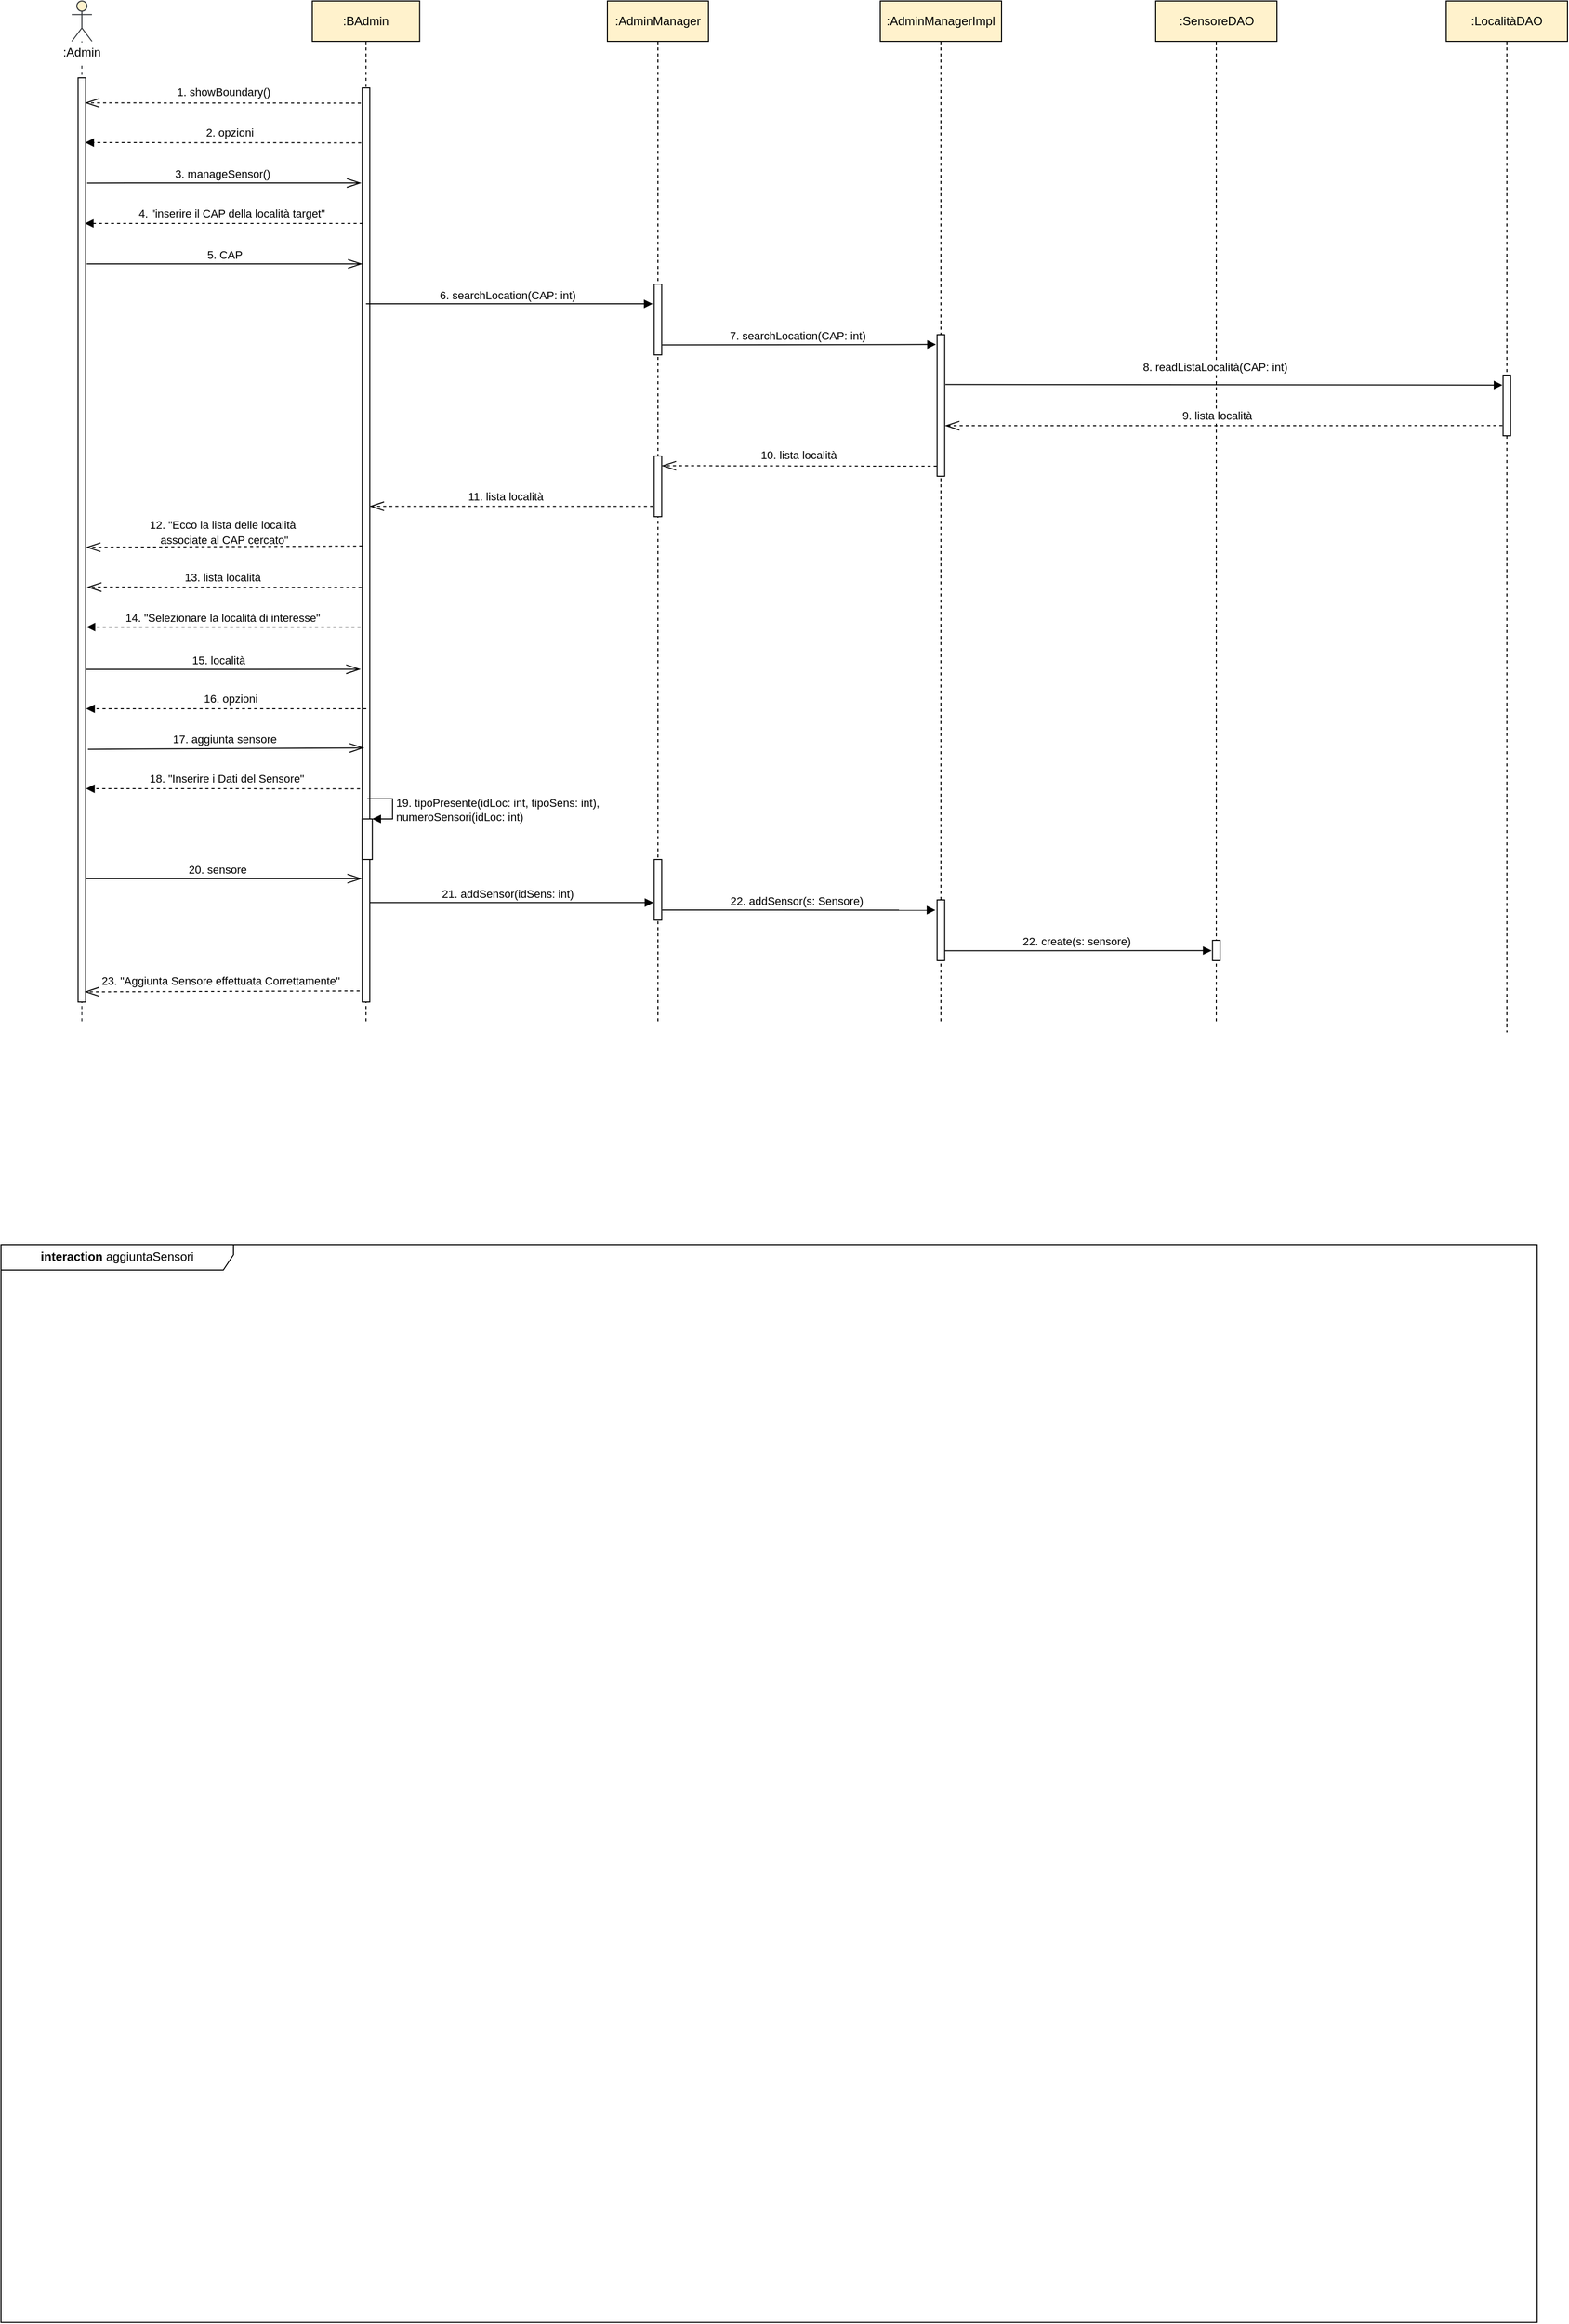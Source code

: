 <mxfile version="13.9.9" type="device"><diagram id="MIO8tU1UEvl1B__BIQpK" name="Page-1"><mxGraphModel dx="487" dy="2620" grid="1" gridSize="10" guides="1" tooltips="1" connect="1" arrows="1" fold="1" page="1" pageScale="1" pageWidth="827" pageHeight="1169" math="0" shadow="0"><root><mxCell id="0"/><mxCell id="1" parent="0"/><mxCell id="cHTw7cWwWCNKsHaCHmLI-3" value="20. sensore" style="html=1;verticalAlign=bottom;startArrow=none;endArrow=openThin;startSize=6;startFill=0;endFill=0;endSize=12;entryX=-0.074;entryY=0.865;entryDx=0;entryDy=0;entryPerimeter=0;" parent="1" edge="1" target="G9lwZyFuJhlaBsqSDDI3-2" source="G9lwZyFuJhlaBsqSDDI3-3"><mxGeometry x="-0.036" relative="1" as="geometry"><mxPoint x="167.153" y="-1369.846" as="sourcePoint"/><mxPoint x="438.54" y="-1370.002" as="targetPoint"/><mxPoint as="offset"/></mxGeometry></mxCell><mxCell id="cHTw7cWwWCNKsHaCHmLI-4" value="21. addSensor(idSens: int)" style="html=1;verticalAlign=bottom;startArrow=none;endArrow=block;startSize=8;startFill=0;entryX=-0.102;entryY=0.711;entryDx=0;entryDy=0;entryPerimeter=0;" parent="1" target="cHTw7cWwWCNKsHaCHmLI-9" edge="1" source="G9lwZyFuJhlaBsqSDDI3-1"><mxGeometry x="-0.016" relative="1" as="geometry"><mxPoint x="445.33" y="-1360.368" as="sourcePoint"/><mxPoint x="720" y="-1328" as="targetPoint"/><mxPoint as="offset"/></mxGeometry></mxCell><mxCell id="rmbDMf8Knu9Bs0dGR5aB-5" value="&lt;b&gt;interaction &lt;/b&gt;aggiuntaSensori" style="shape=umlFrame;whiteSpace=wrap;html=1;width=230;height=25;" parent="1" vertex="1"><mxGeometry x="80" y="-990" width="1520" height="1065.84" as="geometry"/></mxCell><mxCell id="G9lwZyFuJhlaBsqSDDI3-12" value=":SensoreDAO" style="shape=umlLifeline;perimeter=lifelinePerimeter;whiteSpace=wrap;html=1;container=1;collapsible=0;recursiveResize=0;outlineConnect=0;fillColor=#FFF2CC;" parent="1" vertex="1"><mxGeometry x="1222.5" y="-2220" width="120" height="1010" as="geometry"/></mxCell><mxCell id="cHTw7cWwWCNKsHaCHmLI-11" value="" style="html=1;points=[];perimeter=orthogonalPerimeter;fillColor=#ffffff;" parent="G9lwZyFuJhlaBsqSDDI3-12" vertex="1"><mxGeometry x="56.25" y="929" width="7.5" height="20" as="geometry"/></mxCell><mxCell id="G9lwZyFuJhlaBsqSDDI3-1" value=":BAdmin" style="shape=umlLifeline;perimeter=lifelinePerimeter;whiteSpace=wrap;html=1;container=1;collapsible=0;recursiveResize=0;outlineConnect=0;fillColor=#FFF2CC;" parent="1" vertex="1"><mxGeometry x="388" y="-2220" width="106.25" height="1010" as="geometry"/></mxCell><mxCell id="G9lwZyFuJhlaBsqSDDI3-2" value="" style="html=1;points=[];perimeter=orthogonalPerimeter;fillColor=#ffffff;" parent="G9lwZyFuJhlaBsqSDDI3-1" vertex="1"><mxGeometry x="49.38" y="86" width="7.5" height="904" as="geometry"/></mxCell><mxCell id="39YFkt2ayaPyvaHivTOT-1" value="" style="html=1;points=[];perimeter=orthogonalPerimeter;" vertex="1" parent="G9lwZyFuJhlaBsqSDDI3-1"><mxGeometry x="49.38" y="809" width="10" height="40" as="geometry"/></mxCell><mxCell id="39YFkt2ayaPyvaHivTOT-2" value="19. tipoPresente(idLoc: int, tipoSens: int),&lt;br&gt;numeroSensori(idLoc: int)" style="edgeStyle=orthogonalEdgeStyle;html=1;align=left;spacingLeft=2;endArrow=block;rounded=0;entryX=1;entryY=0;" edge="1" target="39YFkt2ayaPyvaHivTOT-1" parent="G9lwZyFuJhlaBsqSDDI3-1"><mxGeometry x="0.108" relative="1" as="geometry"><mxPoint x="54.38" y="789" as="sourcePoint"/><Array as="points"><mxPoint x="79.38" y="789"/></Array><mxPoint as="offset"/></mxGeometry></mxCell><mxCell id="G9lwZyFuJhlaBsqSDDI3-3" value="" style="shape=umlLifeline;participant=umlActor;perimeter=lifelinePerimeter;whiteSpace=wrap;html=1;container=1;collapsible=0;recursiveResize=0;verticalAlign=top;spacingTop=36;outlineConnect=0;strokeColor=#36393d;fillColor=#FFF2CC;" parent="1" vertex="1"><mxGeometry x="150" y="-2220" width="20" height="1010" as="geometry"/></mxCell><mxCell id="G9lwZyFuJhlaBsqSDDI3-4" value="" style="html=1;points=[];perimeter=orthogonalPerimeter;fillColor=#ffffff;" parent="G9lwZyFuJhlaBsqSDDI3-3" vertex="1"><mxGeometry x="6.25" y="76" width="7.5" height="914" as="geometry"/></mxCell><mxCell id="G9lwZyFuJhlaBsqSDDI3-5" value=":Admin" style="text;html=1;strokeColor=none;align=center;verticalAlign=middle;whiteSpace=wrap;rounded=0;fillColor=#ffffff;" parent="1" vertex="1"><mxGeometry x="130" y="-2179" width="60" height="20" as="geometry"/></mxCell><mxCell id="G9lwZyFuJhlaBsqSDDI3-6" value=":AdminManagerImpl" style="shape=umlLifeline;perimeter=lifelinePerimeter;whiteSpace=wrap;html=1;container=1;collapsible=0;recursiveResize=0;outlineConnect=0;fillColor=#FFF2CC;" parent="1" vertex="1"><mxGeometry x="950" y="-2220" width="120" height="1010" as="geometry"/></mxCell><mxCell id="bMFhHw-KfTWZsiqJQLG--1" value="" style="html=1;points=[];perimeter=orthogonalPerimeter;fillColor=#ffffff;" parent="G9lwZyFuJhlaBsqSDDI3-6" vertex="1"><mxGeometry x="56.25" y="330" width="7.5" height="140" as="geometry"/></mxCell><mxCell id="cHTw7cWwWCNKsHaCHmLI-10" value="" style="html=1;points=[];perimeter=orthogonalPerimeter;fillColor=#ffffff;" parent="G9lwZyFuJhlaBsqSDDI3-6" vertex="1"><mxGeometry x="56.25" y="889" width="7.5" height="60" as="geometry"/></mxCell><mxCell id="G9lwZyFuJhlaBsqSDDI3-9" value=":AdminManager" style="shape=umlLifeline;perimeter=lifelinePerimeter;whiteSpace=wrap;html=1;container=1;collapsible=0;recursiveResize=0;outlineConnect=0;fillColor=#FFF2CC;" parent="1" vertex="1"><mxGeometry x="680" y="-2220" width="100" height="1010" as="geometry"/></mxCell><mxCell id="rmbDMf8Knu9Bs0dGR5aB-24" value="" style="html=1;points=[];perimeter=orthogonalPerimeter;fillColor=#ffffff;" parent="G9lwZyFuJhlaBsqSDDI3-9" vertex="1"><mxGeometry x="46.25" y="280" width="7.5" height="70" as="geometry"/></mxCell><mxCell id="bMFhHw-KfTWZsiqJQLG--2" value="" style="html=1;points=[];perimeter=orthogonalPerimeter;fillColor=#ffffff;" parent="G9lwZyFuJhlaBsqSDDI3-9" vertex="1"><mxGeometry x="46.25" y="450" width="7.5" height="60" as="geometry"/></mxCell><mxCell id="cHTw7cWwWCNKsHaCHmLI-9" value="" style="html=1;points=[];perimeter=orthogonalPerimeter;fillColor=#ffffff;" parent="G9lwZyFuJhlaBsqSDDI3-9" vertex="1"><mxGeometry x="46.25" y="849" width="7.5" height="60" as="geometry"/></mxCell><mxCell id="rmbDMf8Knu9Bs0dGR5aB-1" value="&lt;span style=&quot;font-size: 11px&quot;&gt;1. showBoundary()&lt;/span&gt;" style="text;html=1;align=center;verticalAlign=middle;resizable=0;points=[];autosize=1;" parent="1" vertex="1"><mxGeometry x="244.68" y="-2140" width="110" height="20" as="geometry"/></mxCell><mxCell id="rmbDMf8Knu9Bs0dGR5aB-2" value="" style="endArrow=openThin;dashed=1;endFill=0;endSize=12;html=1;entryX=0.974;entryY=0.698;entryDx=0;entryDy=0;entryPerimeter=0;startSize=8;" parent="1" edge="1"><mxGeometry width="160" relative="1" as="geometry"><mxPoint x="436" y="-2119" as="sourcePoint"/><mxPoint x="163.235" y="-2119.26" as="targetPoint"/><Array as="points"/></mxGeometry></mxCell><mxCell id="rmbDMf8Knu9Bs0dGR5aB-3" value="&lt;span style=&quot;font-size: 11px&quot;&gt;2. opzioni&lt;/span&gt;" style="text;html=1;align=center;verticalAlign=middle;resizable=0;points=[];autosize=1;" parent="1" vertex="1"><mxGeometry x="276.13" y="-2100" width="60" height="20" as="geometry"/></mxCell><mxCell id="rmbDMf8Knu9Bs0dGR5aB-4" value="" style="endArrow=block;dashed=1;endFill=1;endSize=6;html=1;startSize=8;exitX=-0.14;exitY=0.06;exitDx=0;exitDy=0;exitPerimeter=0;" parent="1" source="G9lwZyFuJhlaBsqSDDI3-2" edge="1"><mxGeometry width="160" relative="1" as="geometry"><mxPoint x="430" y="-2080" as="sourcePoint"/><mxPoint x="163.43" y="-2080" as="targetPoint"/><Array as="points"/></mxGeometry></mxCell><mxCell id="rmbDMf8Knu9Bs0dGR5aB-6" value="" style="endArrow=openThin;dashed=1;endFill=0;endSize=12;html=1;exitX=-0.156;exitY=0.885;exitDx=0;exitDy=0;exitPerimeter=0;entryX=1.078;entryY=0.508;entryDx=0;entryDy=0;entryPerimeter=0;" parent="1" target="G9lwZyFuJhlaBsqSDDI3-4" edge="1"><mxGeometry width="160" relative="1" as="geometry"><mxPoint x="437.42" y="-1680.96" as="sourcePoint"/><mxPoint x="170" y="-1681" as="targetPoint"/><Array as="points"/></mxGeometry></mxCell><mxCell id="rmbDMf8Knu9Bs0dGR5aB-7" value="&lt;span style=&quot;font-size: 11px&quot;&gt;13. lista località&lt;/span&gt;" style="text;html=1;align=center;verticalAlign=middle;resizable=0;points=[];autosize=1;" parent="1" vertex="1"><mxGeometry x="253.5" y="-1660" width="90" height="20" as="geometry"/></mxCell><mxCell id="rmbDMf8Knu9Bs0dGR5aB-8" value="&lt;font style=&quot;font-size: 11px&quot;&gt;12. &quot;Ecco la lista delle località&lt;br&gt;&amp;nbsp;associate al CAP cercato&quot;&lt;/font&gt;" style="text;html=1;align=center;verticalAlign=middle;resizable=0;points=[];autosize=1;" parent="1" vertex="1"><mxGeometry x="218.59" y="-1710" width="160" height="30" as="geometry"/></mxCell><mxCell id="rmbDMf8Knu9Bs0dGR5aB-9" value="" style="endArrow=openThin;dashed=1;endFill=0;endSize=12;html=1;entryX=1.211;entryY=0.551;entryDx=0;entryDy=0;entryPerimeter=0;" parent="1" target="G9lwZyFuJhlaBsqSDDI3-4" edge="1"><mxGeometry width="160" relative="1" as="geometry"><mxPoint x="436.72" y="-1640" as="sourcePoint"/><mxPoint x="170" y="-1640" as="targetPoint"/><Array as="points"/></mxGeometry></mxCell><mxCell id="rmbDMf8Knu9Bs0dGR5aB-10" value="&lt;span style=&quot;font-size: 11px&quot;&gt;14. &quot;Selezionare la località di interesse&quot;&lt;/span&gt;" style="text;html=1;align=center;verticalAlign=middle;resizable=0;points=[];autosize=1;" parent="1" vertex="1"><mxGeometry x="193.89" y="-1620" width="210" height="20" as="geometry"/></mxCell><mxCell id="rmbDMf8Knu9Bs0dGR5aB-11" value="" style="endArrow=block;dashed=1;endFill=1;endSize=6;html=1;startSize=8;entryX=1.12;entryY=0.341;entryDx=0;entryDy=0;entryPerimeter=0;exitX=-0.222;exitY=0.337;exitDx=0;exitDy=0;exitPerimeter=0;" parent="1" edge="1"><mxGeometry width="160" relative="1" as="geometry"><mxPoint x="435.715" y="-1600.712" as="sourcePoint"/><mxPoint x="164.65" y="-1600.806" as="targetPoint"/><Array as="points"/></mxGeometry></mxCell><mxCell id="rmbDMf8Knu9Bs0dGR5aB-12" value="15. località" style="html=1;verticalAlign=bottom;startArrow=none;endArrow=openThin;startSize=6;startFill=0;endFill=0;endSize=12;entryX=-0.24;entryY=0.362;entryDx=0;entryDy=0;entryPerimeter=0;exitX=1.059;exitY=0.366;exitDx=0;exitDy=0;exitPerimeter=0;" parent="1" edge="1"><mxGeometry x="-0.036" relative="1" as="geometry"><mxPoint x="164.192" y="-1558.956" as="sourcePoint"/><mxPoint x="435.58" y="-1559.112" as="targetPoint"/><mxPoint as="offset"/></mxGeometry></mxCell><mxCell id="rmbDMf8Knu9Bs0dGR5aB-13" value="3. manageSensor()" style="html=1;verticalAlign=bottom;startArrow=none;endArrow=openThin;startSize=6;startFill=0;endFill=0;endSize=12;exitX=1.011;exitY=0.616;exitDx=0;exitDy=0;exitPerimeter=0;entryX=-0.151;entryY=0.104;entryDx=0;entryDy=0;entryPerimeter=0;" parent="1" target="G9lwZyFuJhlaBsqSDDI3-2" edge="1"><mxGeometry x="-0.016" relative="1" as="geometry"><mxPoint x="165.182" y="-2039.936" as="sourcePoint"/><mxPoint x="430" y="-2040" as="targetPoint"/><mxPoint as="offset"/></mxGeometry></mxCell><mxCell id="rmbDMf8Knu9Bs0dGR5aB-14" value="" style="endArrow=block;dashed=1;endFill=1;endSize=6;html=1;startSize=8;" parent="1" edge="1"><mxGeometry width="160" relative="1" as="geometry"><mxPoint x="437.85" y="-2000" as="sourcePoint"/><mxPoint x="163" y="-2000" as="targetPoint"/><Array as="points"/></mxGeometry></mxCell><mxCell id="rmbDMf8Knu9Bs0dGR5aB-15" value="&lt;font style=&quot;font-size: 11px&quot;&gt;4. &quot;inserire il CAP della località target&quot;&lt;/font&gt;" style="text;html=1;align=center;verticalAlign=middle;resizable=0;points=[];autosize=1;" parent="1" vertex="1"><mxGeometry x="207.85" y="-2020" width="200" height="20" as="geometry"/></mxCell><mxCell id="rmbDMf8Knu9Bs0dGR5aB-16" value="5. CAP" style="html=1;verticalAlign=bottom;startArrow=none;endArrow=openThin;startSize=6;startFill=0;endFill=0;endSize=12;exitX=1.051;exitY=0.96;exitDx=0;exitDy=0;exitPerimeter=0;" parent="1" target="G9lwZyFuJhlaBsqSDDI3-2" edge="1"><mxGeometry relative="1" as="geometry"><mxPoint x="164.812" y="-1960" as="sourcePoint"/><mxPoint x="430" y="-1960" as="targetPoint"/></mxGeometry></mxCell><mxCell id="rmbDMf8Knu9Bs0dGR5aB-17" value="6. searchLocation(CAP: int)" style="html=1;verticalAlign=bottom;startArrow=none;endArrow=block;startSize=8;startFill=0;entryX=-0.204;entryY=0.279;entryDx=0;entryDy=0;entryPerimeter=0;" parent="1" source="G9lwZyFuJhlaBsqSDDI3-1" target="rmbDMf8Knu9Bs0dGR5aB-24" edge="1"><mxGeometry x="-0.016" relative="1" as="geometry"><mxPoint x="441" y="-1920" as="sourcePoint"/><mxPoint x="720" y="-1920" as="targetPoint"/><mxPoint as="offset"/></mxGeometry></mxCell><mxCell id="ITTOXr6hJLyAkhKBjWgu-2" value="7. searchLocation(CAP: int)" style="html=1;verticalAlign=bottom;startArrow=none;endArrow=block;startSize=8;startFill=0;exitX=1.061;exitY=0.859;exitDx=0;exitDy=0;exitPerimeter=0;entryX=-0.16;entryY=0.069;entryDx=0;entryDy=0;entryPerimeter=0;" parent="1" source="rmbDMf8Knu9Bs0dGR5aB-24" target="bMFhHw-KfTWZsiqJQLG--1" edge="1"><mxGeometry x="-0.016" relative="1" as="geometry"><mxPoint x="740" y="-1880" as="sourcePoint"/><mxPoint x="1000" y="-1880" as="targetPoint"/><mxPoint as="offset"/></mxGeometry></mxCell><mxCell id="ITTOXr6hJLyAkhKBjWgu-3" value="8. readListaLocalità(CAP: int)" style="html=1;verticalAlign=bottom;startArrow=none;endArrow=block;startSize=8;startFill=0;entryX=-0.079;entryY=0.164;entryDx=0;entryDy=0;entryPerimeter=0;exitX=1.1;exitY=0.352;exitDx=0;exitDy=0;exitPerimeter=0;" parent="1" source="bMFhHw-KfTWZsiqJQLG--1" target="ITTOXr6hJLyAkhKBjWgu-5" edge="1"><mxGeometry x="-0.035" y="9" relative="1" as="geometry"><mxPoint x="1020" y="-1841" as="sourcePoint"/><mxPoint x="1280.0" y="-1841.18" as="targetPoint"/><mxPoint as="offset"/></mxGeometry></mxCell><mxCell id="ITTOXr6hJLyAkhKBjWgu-4" value=":LocalitàDAO" style="shape=umlLifeline;perimeter=lifelinePerimeter;whiteSpace=wrap;html=1;container=1;collapsible=0;recursiveResize=0;outlineConnect=0;fillColor=#FFF2CC;" parent="1" vertex="1"><mxGeometry x="1510" y="-2220" width="120" height="1020" as="geometry"/></mxCell><mxCell id="ITTOXr6hJLyAkhKBjWgu-5" value="" style="html=1;points=[];perimeter=orthogonalPerimeter;fillColor=#ffffff;" parent="ITTOXr6hJLyAkhKBjWgu-4" vertex="1"><mxGeometry x="56.25" y="370" width="7.5" height="60" as="geometry"/></mxCell><mxCell id="ITTOXr6hJLyAkhKBjWgu-8" value="" style="endArrow=openThin;dashed=1;endFill=0;endSize=12;html=1;entryX=1.018;entryY=0.16;entryDx=0;entryDy=0;entryPerimeter=0;exitX=-0.055;exitY=0.929;exitDx=0;exitDy=0;exitPerimeter=0;" parent="1" source="bMFhHw-KfTWZsiqJQLG--1" target="bMFhHw-KfTWZsiqJQLG--2" edge="1"><mxGeometry width="160" relative="1" as="geometry"><mxPoint x="1002.995" y="-1760.83" as="sourcePoint"/><mxPoint x="738.347" y="-1760.365" as="targetPoint"/><Array as="points"/></mxGeometry></mxCell><mxCell id="ITTOXr6hJLyAkhKBjWgu-9" value="&lt;font style=&quot;font-size: 11px&quot;&gt;10. lista località&lt;/font&gt;" style="text;html=1;align=center;verticalAlign=middle;resizable=0;points=[];autosize=1;" parent="1" vertex="1"><mxGeometry x="824.02" y="-1780.84" width="90" height="20" as="geometry"/></mxCell><mxCell id="ITTOXr6hJLyAkhKBjWgu-6" value="" style="endArrow=openThin;dashed=1;endFill=0;endSize=12;html=1;exitX=-0.092;exitY=0.832;exitDx=0;exitDy=0;exitPerimeter=0;entryX=1.064;entryY=0.643;entryDx=0;entryDy=0;entryPerimeter=0;" parent="1" source="ITTOXr6hJLyAkhKBjWgu-5" target="bMFhHw-KfTWZsiqJQLG--1" edge="1"><mxGeometry width="160" relative="1" as="geometry"><mxPoint x="1560" y="-1801" as="sourcePoint"/><mxPoint x="1020" y="-1800" as="targetPoint"/><Array as="points"/></mxGeometry></mxCell><mxCell id="ITTOXr6hJLyAkhKBjWgu-7" value="&lt;font style=&quot;font-size: 11px ; background-color: rgb(255 , 255 , 255)&quot;&gt;9. lista località&lt;/font&gt;" style="text;html=1;align=center;verticalAlign=middle;resizable=0;points=[];autosize=1;" parent="1" vertex="1"><mxGeometry x="1242.5" y="-1820" width="80" height="20" as="geometry"/></mxCell><mxCell id="ITTOXr6hJLyAkhKBjWgu-12" value="" style="endArrow=openThin;dashed=1;endFill=0;endSize=12;html=1;exitX=-0.149;exitY=0.829;exitDx=0;exitDy=0;exitPerimeter=0;" parent="1" source="bMFhHw-KfTWZsiqJQLG--2" target="G9lwZyFuJhlaBsqSDDI3-2" edge="1"><mxGeometry width="160" relative="1" as="geometry"><mxPoint x="720" y="-1720" as="sourcePoint"/><mxPoint x="448.347" y="-1719.525" as="targetPoint"/><Array as="points"/></mxGeometry></mxCell><mxCell id="ITTOXr6hJLyAkhKBjWgu-13" value="&lt;font style=&quot;font-size: 11px&quot;&gt;11. lista località&lt;/font&gt;" style="text;html=1;align=center;verticalAlign=middle;resizable=0;points=[];autosize=1;" parent="1" vertex="1"><mxGeometry x="534.02" y="-1740" width="90" height="20" as="geometry"/></mxCell><mxCell id="cHTw7cWwWCNKsHaCHmLI-1" value="" style="endArrow=block;dashed=1;endFill=1;endSize=6;html=1;startSize=8;entryX=1.12;entryY=0.341;entryDx=0;entryDy=0;entryPerimeter=0;exitX=-0.222;exitY=0.337;exitDx=0;exitDy=0;exitPerimeter=0;" parent="1" edge="1"><mxGeometry width="160" relative="1" as="geometry"><mxPoint x="435.215" y="-1440.902" as="sourcePoint"/><mxPoint x="164.15" y="-1440.996" as="targetPoint"/><Array as="points"/></mxGeometry></mxCell><mxCell id="cHTw7cWwWCNKsHaCHmLI-2" value="&lt;span style=&quot;font-size: 11px&quot;&gt;18. &quot;Inserire i Dati del Sensore&quot;&lt;/span&gt;" style="text;html=1;align=center;verticalAlign=middle;resizable=0;points=[];autosize=1;" parent="1" vertex="1"><mxGeometry x="217.85" y="-1461" width="170" height="20" as="geometry"/></mxCell><mxCell id="cHTw7cWwWCNKsHaCHmLI-5" value="22. create(s: sensore)" style="html=1;verticalAlign=bottom;startArrow=none;endArrow=block;startSize=8;startFill=0;entryX=-0.117;entryY=0.506;entryDx=0;entryDy=0;entryPerimeter=0;exitX=1.045;exitY=0.838;exitDx=0;exitDy=0;exitPerimeter=0;" parent="1" source="cHTw7cWwWCNKsHaCHmLI-10" target="cHTw7cWwWCNKsHaCHmLI-11" edge="1"><mxGeometry x="-0.016" relative="1" as="geometry"><mxPoint x="1020" y="-1281" as="sourcePoint"/><mxPoint x="1270" y="-1281" as="targetPoint"/><mxPoint as="offset"/></mxGeometry></mxCell><mxCell id="cHTw7cWwWCNKsHaCHmLI-6" value="22. addSensor(s: Sensore)" style="html=1;verticalAlign=bottom;startArrow=none;endArrow=block;startSize=8;startFill=0;entryX=-0.224;entryY=0.168;entryDx=0;entryDy=0;entryPerimeter=0;exitX=1.071;exitY=0.834;exitDx=0;exitDy=0;exitPerimeter=0;" parent="1" source="cHTw7cWwWCNKsHaCHmLI-9" target="cHTw7cWwWCNKsHaCHmLI-10" edge="1"><mxGeometry x="-0.016" relative="1" as="geometry"><mxPoint x="740" y="-1321" as="sourcePoint"/><mxPoint x="1000" y="-1321" as="targetPoint"/><mxPoint as="offset"/></mxGeometry></mxCell><mxCell id="cHTw7cWwWCNKsHaCHmLI-7" value="&lt;span style=&quot;font-size: 11px&quot;&gt;23. &quot;Aggiunta Sensore effettuata Correttamente&quot;&lt;/span&gt;" style="text;html=1;align=center;verticalAlign=middle;resizable=0;points=[];autosize=1;" parent="1" vertex="1"><mxGeometry x="171.64" y="-1261" width="250" height="20" as="geometry"/></mxCell><mxCell id="cHTw7cWwWCNKsHaCHmLI-8" value="" style="endArrow=openThin;dashed=1;endFill=0;endSize=12;html=1;entryX=1.137;entryY=0.309;entryDx=0;entryDy=0;entryPerimeter=0;" parent="1" edge="1"><mxGeometry width="160" relative="1" as="geometry"><mxPoint x="434.86" y="-1241" as="sourcePoint"/><mxPoint x="162.918" y="-1240.094" as="targetPoint"/><Array as="points"/></mxGeometry></mxCell><mxCell id="tFLWxvoBuhabBu4gKztY-1" value="&lt;span style=&quot;font-size: 11px&quot;&gt;16. opzioni&lt;/span&gt;" style="text;html=1;align=center;verticalAlign=middle;resizable=0;points=[];autosize=1;" parent="1" vertex="1"><mxGeometry x="271.95" y="-1540" width="70" height="20" as="geometry"/></mxCell><mxCell id="tFLWxvoBuhabBu4gKztY-2" value="" style="endArrow=block;dashed=1;endFill=1;endSize=6;html=1;startSize=8;" parent="1" edge="1"><mxGeometry width="160" relative="1" as="geometry"><mxPoint x="441.445" y="-1520" as="sourcePoint"/><mxPoint x="164.25" y="-1520" as="targetPoint"/><Array as="points"/></mxGeometry></mxCell><mxCell id="tFLWxvoBuhabBu4gKztY-3" value="17. aggiunta sensore" style="html=1;verticalAlign=bottom;startArrow=none;endArrow=openThin;startSize=6;startFill=0;endFill=0;endSize=12;exitX=1.011;exitY=0.616;exitDx=0;exitDy=0;exitPerimeter=0;entryX=0.216;entryY=0.722;entryDx=0;entryDy=0;entryPerimeter=0;" parent="1" target="G9lwZyFuJhlaBsqSDDI3-2" edge="1"><mxGeometry x="-0.016" relative="1" as="geometry"><mxPoint x="166.002" y="-1479.936" as="sourcePoint"/><mxPoint x="430" y="-1480" as="targetPoint"/><mxPoint as="offset"/></mxGeometry></mxCell></root></mxGraphModel></diagram></mxfile>